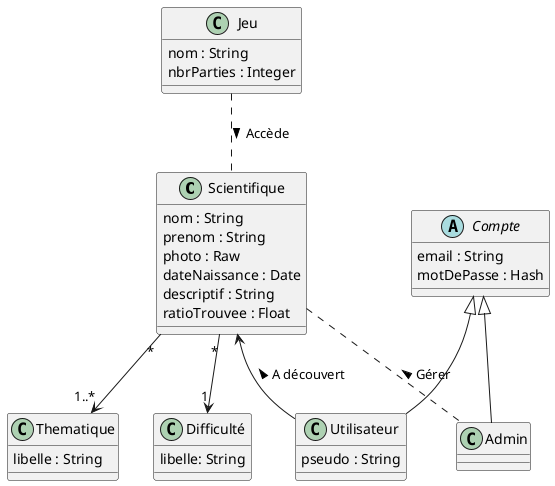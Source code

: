 Logiciel : plantuml 
https://plantuml.com/fr/

@startuml "BDD"

class Scientifique{
    nom : String
    prenom : String
    photo : Raw
    dateNaissance : Date
    descriptif : String
    ratioTrouvee : Float
}

class Thematique{
    libelle : String
}

class "Difficulté"{
    libelle: String
}

Scientifique "*" --> "1..*" Thematique
Scientifique "*" --> "1" "Difficulté"
Scientifique <-- Utilisateur : A découvert <
Scientifique .. Admin : Gérer <


abstract Compte{
    email : String
    motDePasse : Hash
}

class Utilisateur{
    pseudo : String
}

class Admin{

}

Compte <|-- Utilisateur
Compte <|-- Admin


class Jeu{
    nom : String
    nbrParties : Integer
}

Jeu .. Scientifique  : Accède >

@enduml
